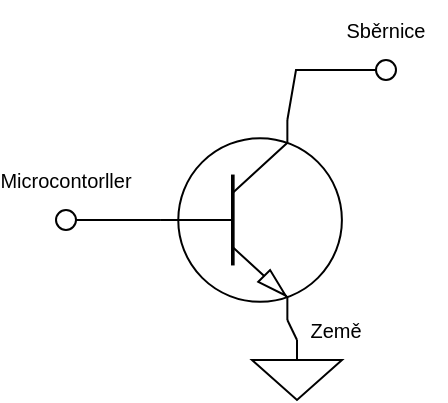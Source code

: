 <mxfile version="22.1.7" type="device">
  <diagram name="Stránka-1" id="ZEBA-Z3yK0U3OZw3CZRj">
    <mxGraphModel dx="1188" dy="654" grid="1" gridSize="10" guides="1" tooltips="1" connect="1" arrows="1" fold="1" page="1" pageScale="1" pageWidth="300" pageHeight="300" math="0" shadow="0">
      <root>
        <mxCell id="0" />
        <mxCell id="1" parent="0" />
        <mxCell id="zVorr4OCAxp33XEzfzQW-1" value="" style="verticalLabelPosition=bottom;shadow=0;dashed=0;align=center;html=1;verticalAlign=top;shape=mxgraph.electrical.transistors.npn_transistor_1;" vertex="1" parent="1">
          <mxGeometry x="115" y="110" width="95" height="100" as="geometry" />
        </mxCell>
        <mxCell id="zVorr4OCAxp33XEzfzQW-2" value="" style="pointerEvents=1;verticalLabelPosition=bottom;shadow=0;dashed=0;align=center;html=1;verticalAlign=top;shape=mxgraph.electrical.signal_sources.signal_ground;" vertex="1" parent="1">
          <mxGeometry x="163" y="220" width="45" height="30" as="geometry" />
        </mxCell>
        <mxCell id="zVorr4OCAxp33XEzfzQW-3" value="" style="verticalLabelPosition=bottom;shadow=0;dashed=0;align=center;html=1;verticalAlign=top;strokeWidth=1;shape=ellipse;" vertex="1" parent="1">
          <mxGeometry x="65" y="155" width="10" height="10" as="geometry" />
        </mxCell>
        <mxCell id="zVorr4OCAxp33XEzfzQW-5" value="" style="endArrow=none;html=1;rounded=0;entryX=0;entryY=0.5;entryDx=0;entryDy=0;entryPerimeter=0;exitX=1;exitY=0.5;exitDx=0;exitDy=0;" edge="1" parent="1" source="zVorr4OCAxp33XEzfzQW-3" target="zVorr4OCAxp33XEzfzQW-1">
          <mxGeometry width="50" height="50" relative="1" as="geometry">
            <mxPoint x="-65" y="320" as="sourcePoint" />
            <mxPoint x="-15" y="270" as="targetPoint" />
          </mxGeometry>
        </mxCell>
        <mxCell id="zVorr4OCAxp33XEzfzQW-7" value="" style="endArrow=none;html=1;rounded=0;entryX=0.7;entryY=1;entryDx=0;entryDy=0;entryPerimeter=0;exitX=0.5;exitY=0;exitDx=0;exitDy=0;exitPerimeter=0;" edge="1" parent="1" source="zVorr4OCAxp33XEzfzQW-2" target="zVorr4OCAxp33XEzfzQW-1">
          <mxGeometry width="50" height="50" relative="1" as="geometry">
            <mxPoint x="85" y="280" as="sourcePoint" />
            <mxPoint x="135" y="230" as="targetPoint" />
          </mxGeometry>
        </mxCell>
        <mxCell id="zVorr4OCAxp33XEzfzQW-8" value="" style="verticalLabelPosition=bottom;shadow=0;dashed=0;align=center;html=1;verticalAlign=top;strokeWidth=1;shape=ellipse;" vertex="1" parent="1">
          <mxGeometry x="225" y="80" width="10" height="10" as="geometry" />
        </mxCell>
        <mxCell id="zVorr4OCAxp33XEzfzQW-9" value="" style="endArrow=none;html=1;rounded=0;exitX=0.7;exitY=0;exitDx=0;exitDy=0;exitPerimeter=0;entryX=0;entryY=0.5;entryDx=0;entryDy=0;" edge="1" parent="1" source="zVorr4OCAxp33XEzfzQW-1" target="zVorr4OCAxp33XEzfzQW-8">
          <mxGeometry width="50" height="50" relative="1" as="geometry">
            <mxPoint x="215" y="100" as="sourcePoint" />
            <mxPoint x="265" y="50" as="targetPoint" />
            <Array as="points">
              <mxPoint x="185" y="85" />
            </Array>
          </mxGeometry>
        </mxCell>
        <mxCell id="zVorr4OCAxp33XEzfzQW-10" value="Microcontorller" style="text;html=1;strokeColor=none;fillColor=none;align=center;verticalAlign=middle;whiteSpace=wrap;rounded=0;fontSize=10;" vertex="1" parent="1">
          <mxGeometry x="40" y="125" width="60" height="30" as="geometry" />
        </mxCell>
        <mxCell id="zVorr4OCAxp33XEzfzQW-11" value="Sběrnice" style="text;html=1;strokeColor=none;fillColor=none;align=center;verticalAlign=middle;whiteSpace=wrap;rounded=0;fontSize=10;" vertex="1" parent="1">
          <mxGeometry x="200" y="50" width="60" height="30" as="geometry" />
        </mxCell>
        <mxCell id="zVorr4OCAxp33XEzfzQW-12" value="Země" style="text;html=1;strokeColor=none;fillColor=none;align=center;verticalAlign=middle;whiteSpace=wrap;rounded=0;fontSize=10;" vertex="1" parent="1">
          <mxGeometry x="175" y="200" width="60" height="30" as="geometry" />
        </mxCell>
      </root>
    </mxGraphModel>
  </diagram>
</mxfile>
